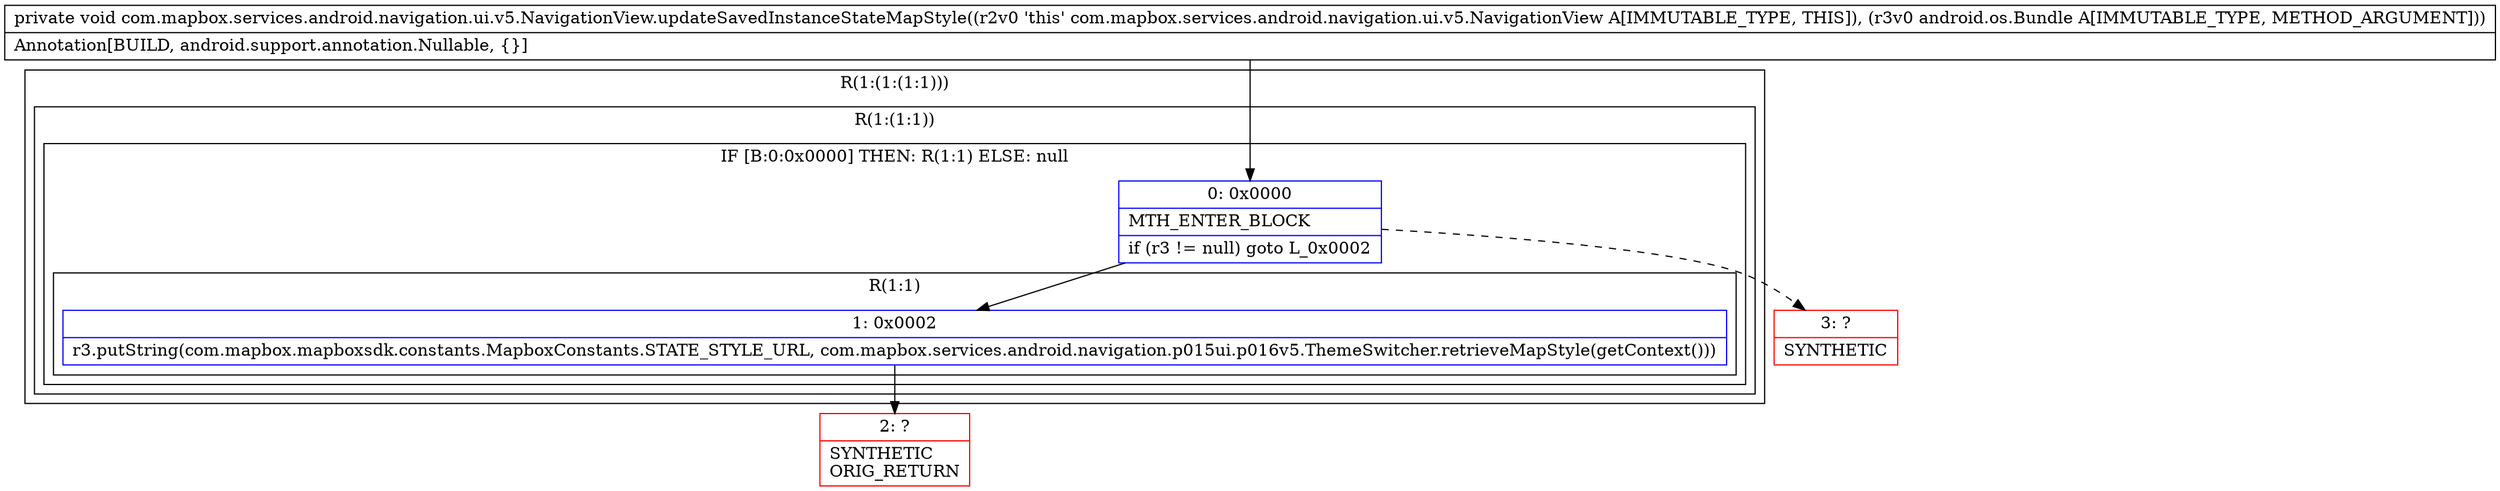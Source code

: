 digraph "CFG forcom.mapbox.services.android.navigation.ui.v5.NavigationView.updateSavedInstanceStateMapStyle(Landroid\/os\/Bundle;)V" {
subgraph cluster_Region_563629209 {
label = "R(1:(1:(1:1)))";
node [shape=record,color=blue];
subgraph cluster_Region_851693573 {
label = "R(1:(1:1))";
node [shape=record,color=blue];
subgraph cluster_IfRegion_568183384 {
label = "IF [B:0:0x0000] THEN: R(1:1) ELSE: null";
node [shape=record,color=blue];
Node_0 [shape=record,label="{0\:\ 0x0000|MTH_ENTER_BLOCK\l|if (r3 != null) goto L_0x0002\l}"];
subgraph cluster_Region_1385739859 {
label = "R(1:1)";
node [shape=record,color=blue];
Node_1 [shape=record,label="{1\:\ 0x0002|r3.putString(com.mapbox.mapboxsdk.constants.MapboxConstants.STATE_STYLE_URL, com.mapbox.services.android.navigation.p015ui.p016v5.ThemeSwitcher.retrieveMapStyle(getContext()))\l}"];
}
}
}
}
Node_2 [shape=record,color=red,label="{2\:\ ?|SYNTHETIC\lORIG_RETURN\l}"];
Node_3 [shape=record,color=red,label="{3\:\ ?|SYNTHETIC\l}"];
MethodNode[shape=record,label="{private void com.mapbox.services.android.navigation.ui.v5.NavigationView.updateSavedInstanceStateMapStyle((r2v0 'this' com.mapbox.services.android.navigation.ui.v5.NavigationView A[IMMUTABLE_TYPE, THIS]), (r3v0 android.os.Bundle A[IMMUTABLE_TYPE, METHOD_ARGUMENT]))  | Annotation[BUILD, android.support.annotation.Nullable, \{\}]\l}"];
MethodNode -> Node_0;
Node_0 -> Node_1;
Node_0 -> Node_3[style=dashed];
Node_1 -> Node_2;
}

